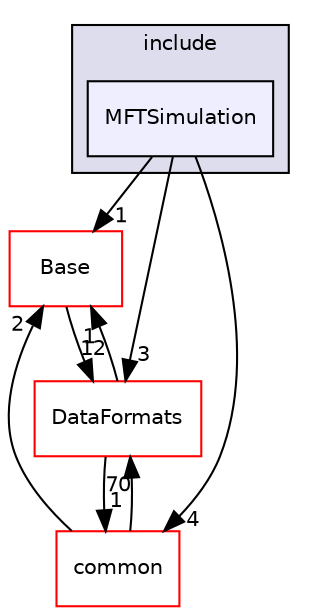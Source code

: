 digraph "/home/travis/build/AliceO2Group/AliceO2/Detectors/ITSMFT/MFT/simulation/include/MFTSimulation" {
  bgcolor=transparent;
  compound=true
  node [ fontsize="10", fontname="Helvetica"];
  edge [ labelfontsize="10", labelfontname="Helvetica"];
  subgraph clusterdir_4ea160d701b771c477e65d0fdf48e88e {
    graph [ bgcolor="#ddddee", pencolor="black", label="include" fontname="Helvetica", fontsize="10", URL="dir_4ea160d701b771c477e65d0fdf48e88e.html"]
  dir_f1220b5af643af78626f9a9466fc133a [shape=box, label="MFTSimulation", style="filled", fillcolor="#eeeeff", pencolor="black", URL="dir_f1220b5af643af78626f9a9466fc133a.html"];
  }
  dir_37c90836491b695b472bf98d1be8336b [shape=box label="Base" color="red" URL="dir_37c90836491b695b472bf98d1be8336b.html"];
  dir_85bf31a2e8d306e7598ffcb73f8df6bf [shape=box label="common" color="red" URL="dir_85bf31a2e8d306e7598ffcb73f8df6bf.html"];
  dir_2171f7ec022c5423887b07c69b2f5b48 [shape=box label="DataFormats" color="red" URL="dir_2171f7ec022c5423887b07c69b2f5b48.html"];
  dir_37c90836491b695b472bf98d1be8336b->dir_2171f7ec022c5423887b07c69b2f5b48 [headlabel="12", labeldistance=1.5 headhref="dir_000274_000076.html"];
  dir_85bf31a2e8d306e7598ffcb73f8df6bf->dir_37c90836491b695b472bf98d1be8336b [headlabel="2", labeldistance=1.5 headhref="dir_000061_000274.html"];
  dir_85bf31a2e8d306e7598ffcb73f8df6bf->dir_2171f7ec022c5423887b07c69b2f5b48 [headlabel="70", labeldistance=1.5 headhref="dir_000061_000076.html"];
  dir_f1220b5af643af78626f9a9466fc133a->dir_37c90836491b695b472bf98d1be8336b [headlabel="1", labeldistance=1.5 headhref="dir_000298_000274.html"];
  dir_f1220b5af643af78626f9a9466fc133a->dir_85bf31a2e8d306e7598ffcb73f8df6bf [headlabel="4", labeldistance=1.5 headhref="dir_000298_000061.html"];
  dir_f1220b5af643af78626f9a9466fc133a->dir_2171f7ec022c5423887b07c69b2f5b48 [headlabel="3", labeldistance=1.5 headhref="dir_000298_000076.html"];
  dir_2171f7ec022c5423887b07c69b2f5b48->dir_37c90836491b695b472bf98d1be8336b [headlabel="1", labeldistance=1.5 headhref="dir_000076_000274.html"];
  dir_2171f7ec022c5423887b07c69b2f5b48->dir_85bf31a2e8d306e7598ffcb73f8df6bf [headlabel="1", labeldistance=1.5 headhref="dir_000076_000061.html"];
}
